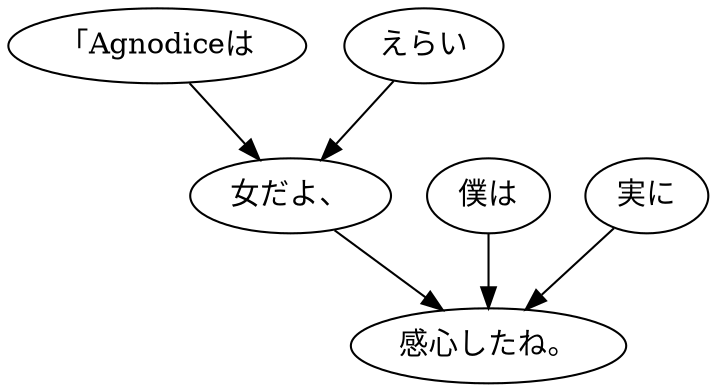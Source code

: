 digraph graph3723 {
	node0 [label="「Agnodiceは"];
	node1 [label="えらい"];
	node2 [label="女だよ、"];
	node3 [label="僕は"];
	node4 [label="実に"];
	node5 [label="感心したね。"];
	node0 -> node2;
	node1 -> node2;
	node2 -> node5;
	node3 -> node5;
	node4 -> node5;
}
